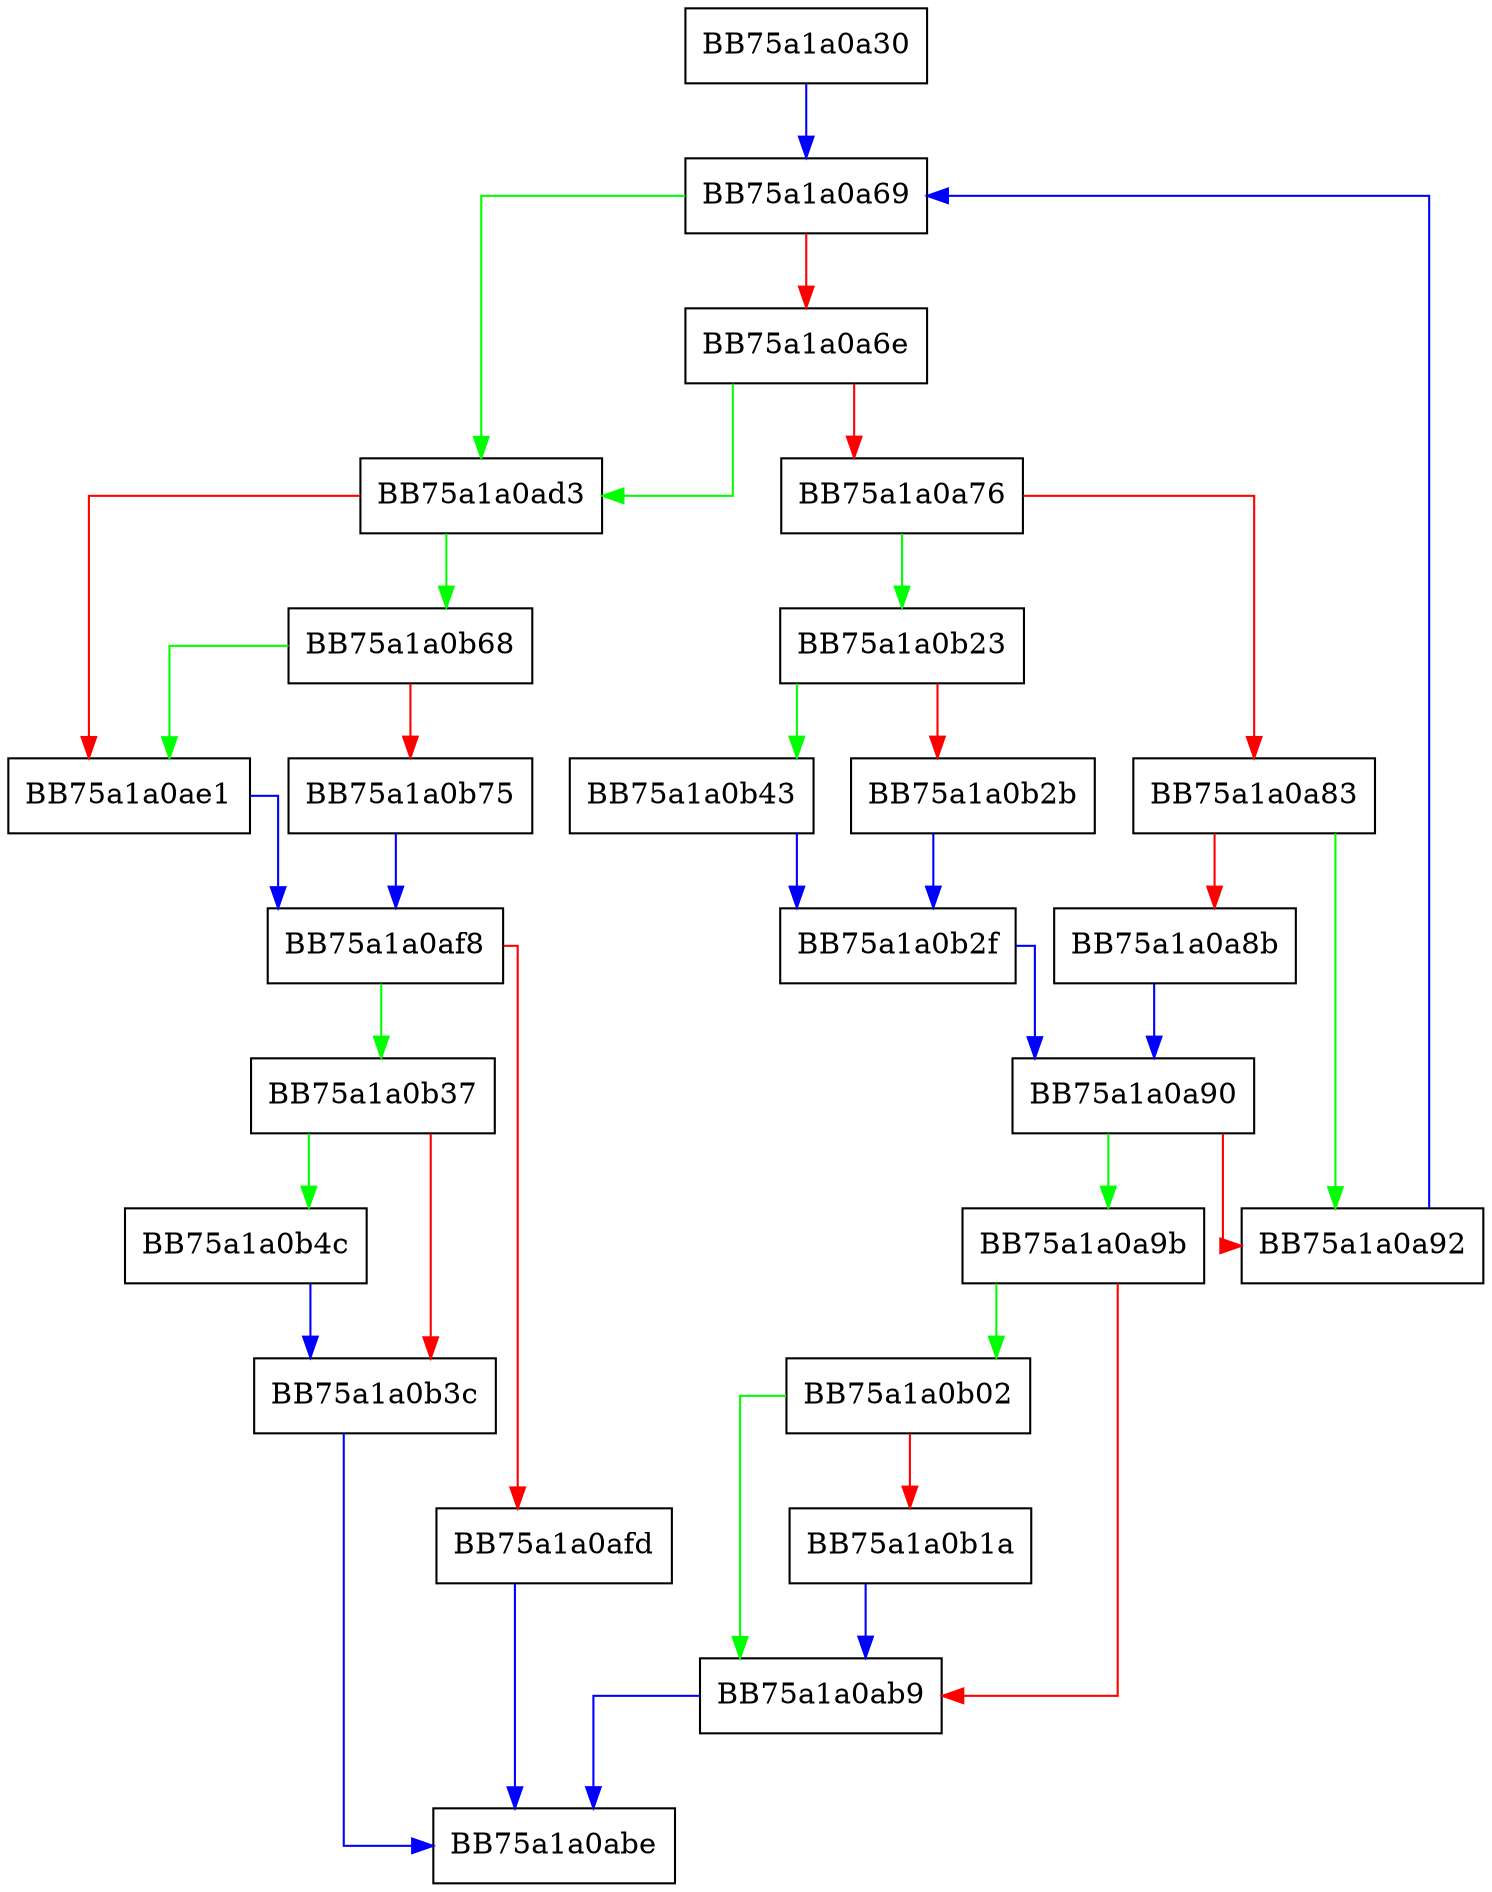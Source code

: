 digraph pe_mofs_to_fofs_ex {
  node [shape="box"];
  graph [splines=ortho];
  BB75a1a0a30 -> BB75a1a0a69 [color="blue"];
  BB75a1a0a69 -> BB75a1a0ad3 [color="green"];
  BB75a1a0a69 -> BB75a1a0a6e [color="red"];
  BB75a1a0a6e -> BB75a1a0ad3 [color="green"];
  BB75a1a0a6e -> BB75a1a0a76 [color="red"];
  BB75a1a0a76 -> BB75a1a0b23 [color="green"];
  BB75a1a0a76 -> BB75a1a0a83 [color="red"];
  BB75a1a0a83 -> BB75a1a0a92 [color="green"];
  BB75a1a0a83 -> BB75a1a0a8b [color="red"];
  BB75a1a0a8b -> BB75a1a0a90 [color="blue"];
  BB75a1a0a90 -> BB75a1a0a9b [color="green"];
  BB75a1a0a90 -> BB75a1a0a92 [color="red"];
  BB75a1a0a92 -> BB75a1a0a69 [color="blue"];
  BB75a1a0a9b -> BB75a1a0b02 [color="green"];
  BB75a1a0a9b -> BB75a1a0ab9 [color="red"];
  BB75a1a0ab9 -> BB75a1a0abe [color="blue"];
  BB75a1a0ad3 -> BB75a1a0b68 [color="green"];
  BB75a1a0ad3 -> BB75a1a0ae1 [color="red"];
  BB75a1a0ae1 -> BB75a1a0af8 [color="blue"];
  BB75a1a0af8 -> BB75a1a0b37 [color="green"];
  BB75a1a0af8 -> BB75a1a0afd [color="red"];
  BB75a1a0afd -> BB75a1a0abe [color="blue"];
  BB75a1a0b02 -> BB75a1a0ab9 [color="green"];
  BB75a1a0b02 -> BB75a1a0b1a [color="red"];
  BB75a1a0b1a -> BB75a1a0ab9 [color="blue"];
  BB75a1a0b23 -> BB75a1a0b43 [color="green"];
  BB75a1a0b23 -> BB75a1a0b2b [color="red"];
  BB75a1a0b2b -> BB75a1a0b2f [color="blue"];
  BB75a1a0b2f -> BB75a1a0a90 [color="blue"];
  BB75a1a0b37 -> BB75a1a0b4c [color="green"];
  BB75a1a0b37 -> BB75a1a0b3c [color="red"];
  BB75a1a0b3c -> BB75a1a0abe [color="blue"];
  BB75a1a0b43 -> BB75a1a0b2f [color="blue"];
  BB75a1a0b4c -> BB75a1a0b3c [color="blue"];
  BB75a1a0b68 -> BB75a1a0ae1 [color="green"];
  BB75a1a0b68 -> BB75a1a0b75 [color="red"];
  BB75a1a0b75 -> BB75a1a0af8 [color="blue"];
}